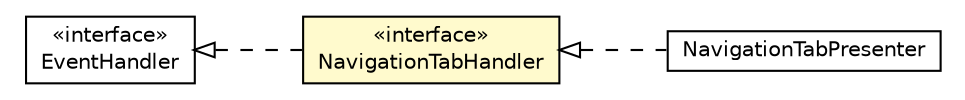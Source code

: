 #!/usr/local/bin/dot
#
# Class diagram 
# Generated by UMLGraph version R5_6-24-gf6e263 (http://www.umlgraph.org/)
#

digraph G {
	edge [fontname="Helvetica",fontsize=10,labelfontname="Helvetica",labelfontsize=10];
	node [fontname="Helvetica",fontsize=10,shape=plaintext];
	nodesep=0.25;
	ranksep=0.5;
	rankdir=LR;
	// com.gwtplatform.carstore.client.application.cars.car.navigation.NavigationTabPresenter
	c265137 [label=<<table title="com.gwtplatform.carstore.client.application.cars.car.navigation.NavigationTabPresenter" border="0" cellborder="1" cellspacing="0" cellpadding="2" port="p" href="./NavigationTabPresenter.html">
		<tr><td><table border="0" cellspacing="0" cellpadding="1">
<tr><td align="center" balign="center"> NavigationTabPresenter </td></tr>
		</table></td></tr>
		</table>>, URL="./NavigationTabPresenter.html", fontname="Helvetica", fontcolor="black", fontsize=10.0];
	// com.gwtplatform.carstore.client.application.cars.car.navigation.NavigationTabEvent.NavigationTabHandler
	c265140 [label=<<table title="com.gwtplatform.carstore.client.application.cars.car.navigation.NavigationTabEvent.NavigationTabHandler" border="0" cellborder="1" cellspacing="0" cellpadding="2" port="p" bgcolor="lemonChiffon" href="./NavigationTabEvent.NavigationTabHandler.html">
		<tr><td><table border="0" cellspacing="0" cellpadding="1">
<tr><td align="center" balign="center"> &#171;interface&#187; </td></tr>
<tr><td align="center" balign="center"> NavigationTabHandler </td></tr>
		</table></td></tr>
		</table>>, URL="./NavigationTabEvent.NavigationTabHandler.html", fontname="Helvetica", fontcolor="black", fontsize=10.0];
	//com.gwtplatform.carstore.client.application.cars.car.navigation.NavigationTabPresenter implements com.gwtplatform.carstore.client.application.cars.car.navigation.NavigationTabEvent.NavigationTabHandler
	c265140:p -> c265137:p [dir=back,arrowtail=empty,style=dashed];
	//com.gwtplatform.carstore.client.application.cars.car.navigation.NavigationTabEvent.NavigationTabHandler implements com.google.gwt.event.shared.EventHandler
	c265352:p -> c265140:p [dir=back,arrowtail=empty,style=dashed];
	// com.google.gwt.event.shared.EventHandler
	c265352 [label=<<table title="com.google.gwt.event.shared.EventHandler" border="0" cellborder="1" cellspacing="0" cellpadding="2" port="p" href="http://google-web-toolkit.googlecode.com/svn/javadoc/latest/com/google/gwt/event/shared/EventHandler.html">
		<tr><td><table border="0" cellspacing="0" cellpadding="1">
<tr><td align="center" balign="center"> &#171;interface&#187; </td></tr>
<tr><td align="center" balign="center"> EventHandler </td></tr>
		</table></td></tr>
		</table>>, URL="http://google-web-toolkit.googlecode.com/svn/javadoc/latest/com/google/gwt/event/shared/EventHandler.html", fontname="Helvetica", fontcolor="black", fontsize=10.0];
}

